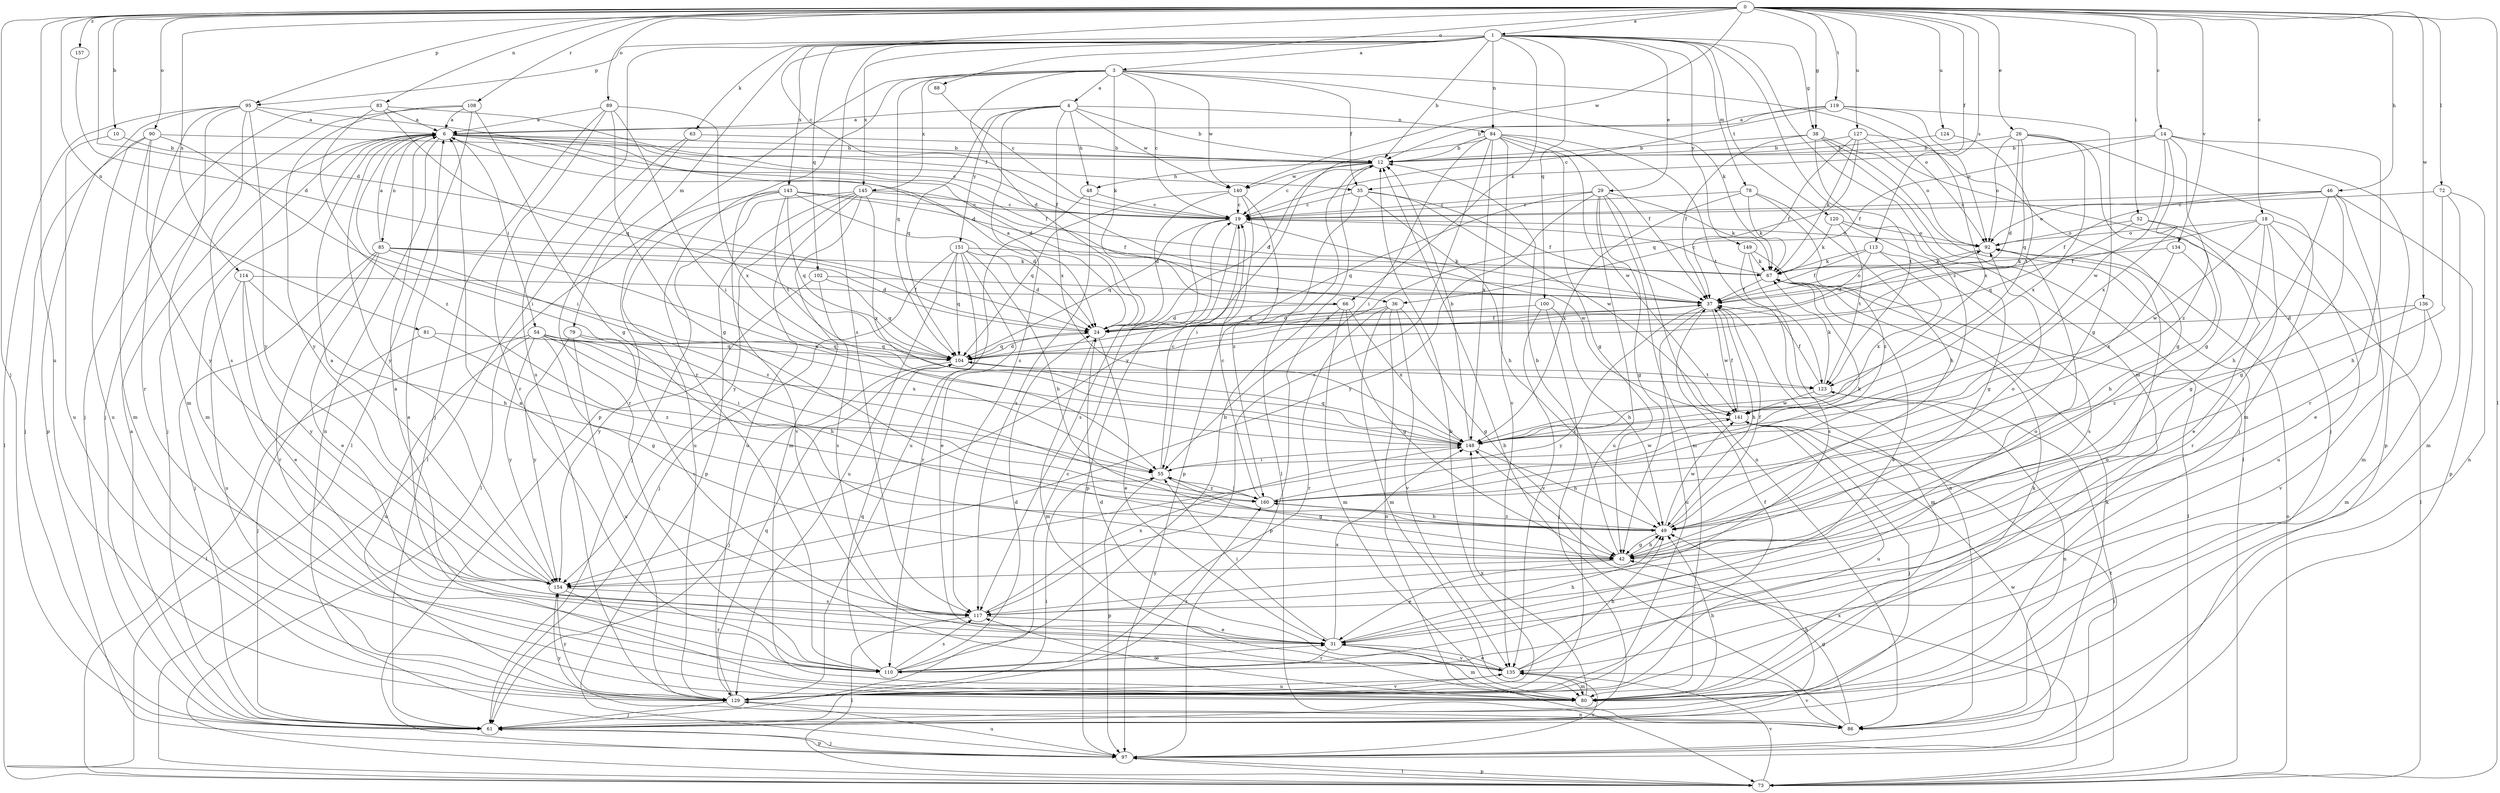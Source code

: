strict digraph  {
0;
1;
3;
4;
6;
10;
12;
14;
18;
19;
24;
26;
29;
31;
35;
36;
37;
38;
42;
46;
48;
49;
52;
54;
55;
61;
63;
66;
67;
72;
73;
78;
79;
80;
81;
83;
84;
85;
86;
88;
89;
90;
92;
95;
97;
100;
102;
104;
108;
110;
113;
114;
117;
119;
120;
123;
124;
127;
129;
134;
135;
136;
140;
141;
143;
145;
148;
149;
151;
154;
157;
160;
0 -> 1  [label=a];
0 -> 10  [label=b];
0 -> 14  [label=c];
0 -> 18  [label=c];
0 -> 19  [label=c];
0 -> 24  [label=d];
0 -> 26  [label=e];
0 -> 35  [label=f];
0 -> 38  [label=g];
0 -> 46  [label=h];
0 -> 52  [label=i];
0 -> 61  [label=j];
0 -> 72  [label=l];
0 -> 73  [label=l];
0 -> 81  [label=n];
0 -> 83  [label=n];
0 -> 88  [label=o];
0 -> 89  [label=o];
0 -> 90  [label=o];
0 -> 95  [label=p];
0 -> 108  [label=r];
0 -> 113  [label=s];
0 -> 114  [label=s];
0 -> 119  [label=t];
0 -> 124  [label=u];
0 -> 127  [label=u];
0 -> 129  [label=u];
0 -> 134  [label=v];
0 -> 136  [label=w];
0 -> 140  [label=w];
0 -> 157  [label=z];
1 -> 3  [label=a];
1 -> 12  [label=b];
1 -> 29  [label=e];
1 -> 38  [label=g];
1 -> 63  [label=k];
1 -> 66  [label=k];
1 -> 78  [label=m];
1 -> 79  [label=m];
1 -> 80  [label=m];
1 -> 84  [label=n];
1 -> 95  [label=p];
1 -> 100  [label=q];
1 -> 102  [label=q];
1 -> 117  [label=s];
1 -> 120  [label=t];
1 -> 129  [label=u];
1 -> 143  [label=x];
1 -> 145  [label=x];
1 -> 149  [label=y];
1 -> 160  [label=z];
3 -> 4  [label=a];
3 -> 19  [label=c];
3 -> 24  [label=d];
3 -> 35  [label=f];
3 -> 66  [label=k];
3 -> 67  [label=k];
3 -> 92  [label=o];
3 -> 97  [label=p];
3 -> 104  [label=q];
3 -> 110  [label=r];
3 -> 140  [label=w];
3 -> 145  [label=x];
4 -> 6  [label=a];
4 -> 12  [label=b];
4 -> 48  [label=h];
4 -> 84  [label=n];
4 -> 104  [label=q];
4 -> 117  [label=s];
4 -> 140  [label=w];
4 -> 148  [label=x];
4 -> 151  [label=y];
6 -> 12  [label=b];
6 -> 19  [label=c];
6 -> 24  [label=d];
6 -> 35  [label=f];
6 -> 36  [label=f];
6 -> 54  [label=i];
6 -> 55  [label=i];
6 -> 61  [label=j];
6 -> 80  [label=m];
6 -> 85  [label=n];
6 -> 86  [label=n];
6 -> 154  [label=y];
10 -> 12  [label=b];
10 -> 129  [label=u];
12 -> 19  [label=c];
12 -> 24  [label=d];
12 -> 48  [label=h];
12 -> 73  [label=l];
12 -> 140  [label=w];
14 -> 12  [label=b];
14 -> 36  [label=f];
14 -> 42  [label=g];
14 -> 97  [label=p];
14 -> 110  [label=r];
14 -> 141  [label=w];
14 -> 148  [label=x];
18 -> 37  [label=f];
18 -> 42  [label=g];
18 -> 80  [label=m];
18 -> 92  [label=o];
18 -> 110  [label=r];
18 -> 129  [label=u];
18 -> 141  [label=w];
19 -> 92  [label=o];
19 -> 97  [label=p];
19 -> 104  [label=q];
19 -> 117  [label=s];
19 -> 141  [label=w];
24 -> 6  [label=a];
24 -> 31  [label=e];
24 -> 37  [label=f];
24 -> 80  [label=m];
24 -> 104  [label=q];
26 -> 12  [label=b];
26 -> 24  [label=d];
26 -> 80  [label=m];
26 -> 92  [label=o];
26 -> 104  [label=q];
26 -> 148  [label=x];
26 -> 160  [label=z];
29 -> 19  [label=c];
29 -> 42  [label=g];
29 -> 67  [label=k];
29 -> 80  [label=m];
29 -> 86  [label=n];
29 -> 104  [label=q];
29 -> 129  [label=u];
29 -> 154  [label=y];
31 -> 6  [label=a];
31 -> 49  [label=h];
31 -> 55  [label=i];
31 -> 80  [label=m];
31 -> 110  [label=r];
31 -> 135  [label=v];
31 -> 148  [label=x];
35 -> 19  [label=c];
35 -> 37  [label=f];
35 -> 49  [label=h];
35 -> 141  [label=w];
35 -> 160  [label=z];
36 -> 24  [label=d];
36 -> 42  [label=g];
36 -> 80  [label=m];
36 -> 86  [label=n];
36 -> 110  [label=r];
36 -> 135  [label=v];
37 -> 24  [label=d];
37 -> 49  [label=h];
37 -> 80  [label=m];
37 -> 92  [label=o];
37 -> 129  [label=u];
37 -> 141  [label=w];
37 -> 154  [label=y];
38 -> 12  [label=b];
38 -> 37  [label=f];
38 -> 61  [label=j];
38 -> 73  [label=l];
38 -> 92  [label=o];
38 -> 123  [label=t];
42 -> 12  [label=b];
42 -> 31  [label=e];
42 -> 49  [label=h];
42 -> 154  [label=y];
46 -> 19  [label=c];
46 -> 31  [label=e];
46 -> 37  [label=f];
46 -> 42  [label=g];
46 -> 49  [label=h];
46 -> 92  [label=o];
46 -> 97  [label=p];
48 -> 19  [label=c];
48 -> 117  [label=s];
48 -> 129  [label=u];
49 -> 37  [label=f];
49 -> 42  [label=g];
49 -> 92  [label=o];
49 -> 141  [label=w];
49 -> 160  [label=z];
52 -> 31  [label=e];
52 -> 73  [label=l];
52 -> 92  [label=o];
52 -> 104  [label=q];
54 -> 42  [label=g];
54 -> 49  [label=h];
54 -> 55  [label=i];
54 -> 73  [label=l];
54 -> 104  [label=q];
54 -> 129  [label=u];
54 -> 148  [label=x];
54 -> 154  [label=y];
55 -> 19  [label=c];
55 -> 42  [label=g];
55 -> 97  [label=p];
55 -> 141  [label=w];
55 -> 160  [label=z];
61 -> 6  [label=a];
61 -> 19  [label=c];
61 -> 49  [label=h];
61 -> 55  [label=i];
61 -> 97  [label=p];
63 -> 12  [label=b];
63 -> 73  [label=l];
63 -> 110  [label=r];
66 -> 24  [label=d];
66 -> 42  [label=g];
66 -> 80  [label=m];
66 -> 97  [label=p];
66 -> 148  [label=x];
67 -> 19  [label=c];
67 -> 31  [label=e];
67 -> 37  [label=f];
72 -> 19  [label=c];
72 -> 49  [label=h];
72 -> 80  [label=m];
72 -> 86  [label=n];
73 -> 92  [label=o];
73 -> 97  [label=p];
73 -> 135  [label=v];
73 -> 148  [label=x];
78 -> 19  [label=c];
78 -> 49  [label=h];
78 -> 67  [label=k];
78 -> 148  [label=x];
78 -> 160  [label=z];
79 -> 104  [label=q];
79 -> 117  [label=s];
79 -> 129  [label=u];
79 -> 154  [label=y];
80 -> 6  [label=a];
80 -> 49  [label=h];
80 -> 67  [label=k];
80 -> 117  [label=s];
80 -> 148  [label=x];
81 -> 61  [label=j];
81 -> 104  [label=q];
81 -> 160  [label=z];
83 -> 6  [label=a];
83 -> 37  [label=f];
83 -> 61  [label=j];
83 -> 104  [label=q];
83 -> 160  [label=z];
84 -> 12  [label=b];
84 -> 37  [label=f];
84 -> 42  [label=g];
84 -> 55  [label=i];
84 -> 117  [label=s];
84 -> 123  [label=t];
84 -> 135  [label=v];
84 -> 141  [label=w];
84 -> 148  [label=x];
84 -> 154  [label=y];
85 -> 6  [label=a];
85 -> 24  [label=d];
85 -> 31  [label=e];
85 -> 61  [label=j];
85 -> 67  [label=k];
85 -> 110  [label=r];
85 -> 148  [label=x];
85 -> 160  [label=z];
86 -> 12  [label=b];
86 -> 42  [label=g];
86 -> 67  [label=k];
86 -> 135  [label=v];
86 -> 154  [label=y];
88 -> 19  [label=c];
89 -> 6  [label=a];
89 -> 42  [label=g];
89 -> 55  [label=i];
89 -> 61  [label=j];
89 -> 110  [label=r];
89 -> 148  [label=x];
90 -> 12  [label=b];
90 -> 55  [label=i];
90 -> 61  [label=j];
90 -> 80  [label=m];
90 -> 129  [label=u];
90 -> 154  [label=y];
92 -> 67  [label=k];
95 -> 6  [label=a];
95 -> 24  [label=d];
95 -> 73  [label=l];
95 -> 80  [label=m];
95 -> 97  [label=p];
95 -> 110  [label=r];
95 -> 117  [label=s];
95 -> 154  [label=y];
97 -> 61  [label=j];
97 -> 73  [label=l];
97 -> 123  [label=t];
97 -> 129  [label=u];
97 -> 135  [label=v];
97 -> 141  [label=w];
100 -> 24  [label=d];
100 -> 49  [label=h];
100 -> 61  [label=j];
100 -> 135  [label=v];
102 -> 37  [label=f];
102 -> 104  [label=q];
102 -> 117  [label=s];
102 -> 154  [label=y];
104 -> 24  [label=d];
104 -> 61  [label=j];
104 -> 123  [label=t];
108 -> 6  [label=a];
108 -> 42  [label=g];
108 -> 61  [label=j];
108 -> 73  [label=l];
108 -> 154  [label=y];
110 -> 12  [label=b];
110 -> 24  [label=d];
110 -> 31  [label=e];
110 -> 104  [label=q];
110 -> 117  [label=s];
113 -> 24  [label=d];
113 -> 37  [label=f];
113 -> 67  [label=k];
113 -> 117  [label=s];
113 -> 148  [label=x];
114 -> 31  [label=e];
114 -> 37  [label=f];
114 -> 49  [label=h];
114 -> 129  [label=u];
114 -> 154  [label=y];
117 -> 31  [label=e];
117 -> 73  [label=l];
117 -> 92  [label=o];
117 -> 148  [label=x];
119 -> 6  [label=a];
119 -> 12  [label=b];
119 -> 19  [label=c];
119 -> 42  [label=g];
119 -> 92  [label=o];
119 -> 148  [label=x];
120 -> 42  [label=g];
120 -> 67  [label=k];
120 -> 92  [label=o];
120 -> 123  [label=t];
123 -> 37  [label=f];
123 -> 67  [label=k];
123 -> 86  [label=n];
123 -> 141  [label=w];
124 -> 12  [label=b];
124 -> 123  [label=t];
127 -> 12  [label=b];
127 -> 37  [label=f];
127 -> 42  [label=g];
127 -> 61  [label=j];
127 -> 67  [label=k];
127 -> 104  [label=q];
129 -> 12  [label=b];
129 -> 37  [label=f];
129 -> 61  [label=j];
129 -> 86  [label=n];
129 -> 104  [label=q];
129 -> 135  [label=v];
129 -> 154  [label=y];
129 -> 160  [label=z];
134 -> 49  [label=h];
134 -> 67  [label=k];
134 -> 148  [label=x];
135 -> 6  [label=a];
135 -> 24  [label=d];
135 -> 31  [label=e];
135 -> 49  [label=h];
135 -> 80  [label=m];
135 -> 92  [label=o];
135 -> 129  [label=u];
136 -> 24  [label=d];
136 -> 80  [label=m];
136 -> 135  [label=v];
136 -> 160  [label=z];
140 -> 19  [label=c];
140 -> 24  [label=d];
140 -> 55  [label=i];
140 -> 97  [label=p];
140 -> 104  [label=q];
141 -> 37  [label=f];
141 -> 61  [label=j];
141 -> 73  [label=l];
141 -> 129  [label=u];
141 -> 148  [label=x];
143 -> 19  [label=c];
143 -> 24  [label=d];
143 -> 37  [label=f];
143 -> 73  [label=l];
143 -> 104  [label=q];
143 -> 123  [label=t];
143 -> 129  [label=u];
143 -> 135  [label=v];
145 -> 19  [label=c];
145 -> 37  [label=f];
145 -> 61  [label=j];
145 -> 80  [label=m];
145 -> 97  [label=p];
145 -> 129  [label=u];
145 -> 148  [label=x];
145 -> 154  [label=y];
148 -> 12  [label=b];
148 -> 49  [label=h];
148 -> 55  [label=i];
148 -> 104  [label=q];
149 -> 67  [label=k];
149 -> 73  [label=l];
149 -> 86  [label=n];
149 -> 117  [label=s];
151 -> 24  [label=d];
151 -> 31  [label=e];
151 -> 49  [label=h];
151 -> 61  [label=j];
151 -> 67  [label=k];
151 -> 104  [label=q];
151 -> 110  [label=r];
151 -> 129  [label=u];
154 -> 6  [label=a];
154 -> 110  [label=r];
154 -> 117  [label=s];
157 -> 24  [label=d];
160 -> 19  [label=c];
160 -> 49  [label=h];
160 -> 55  [label=i];
160 -> 67  [label=k];
}
